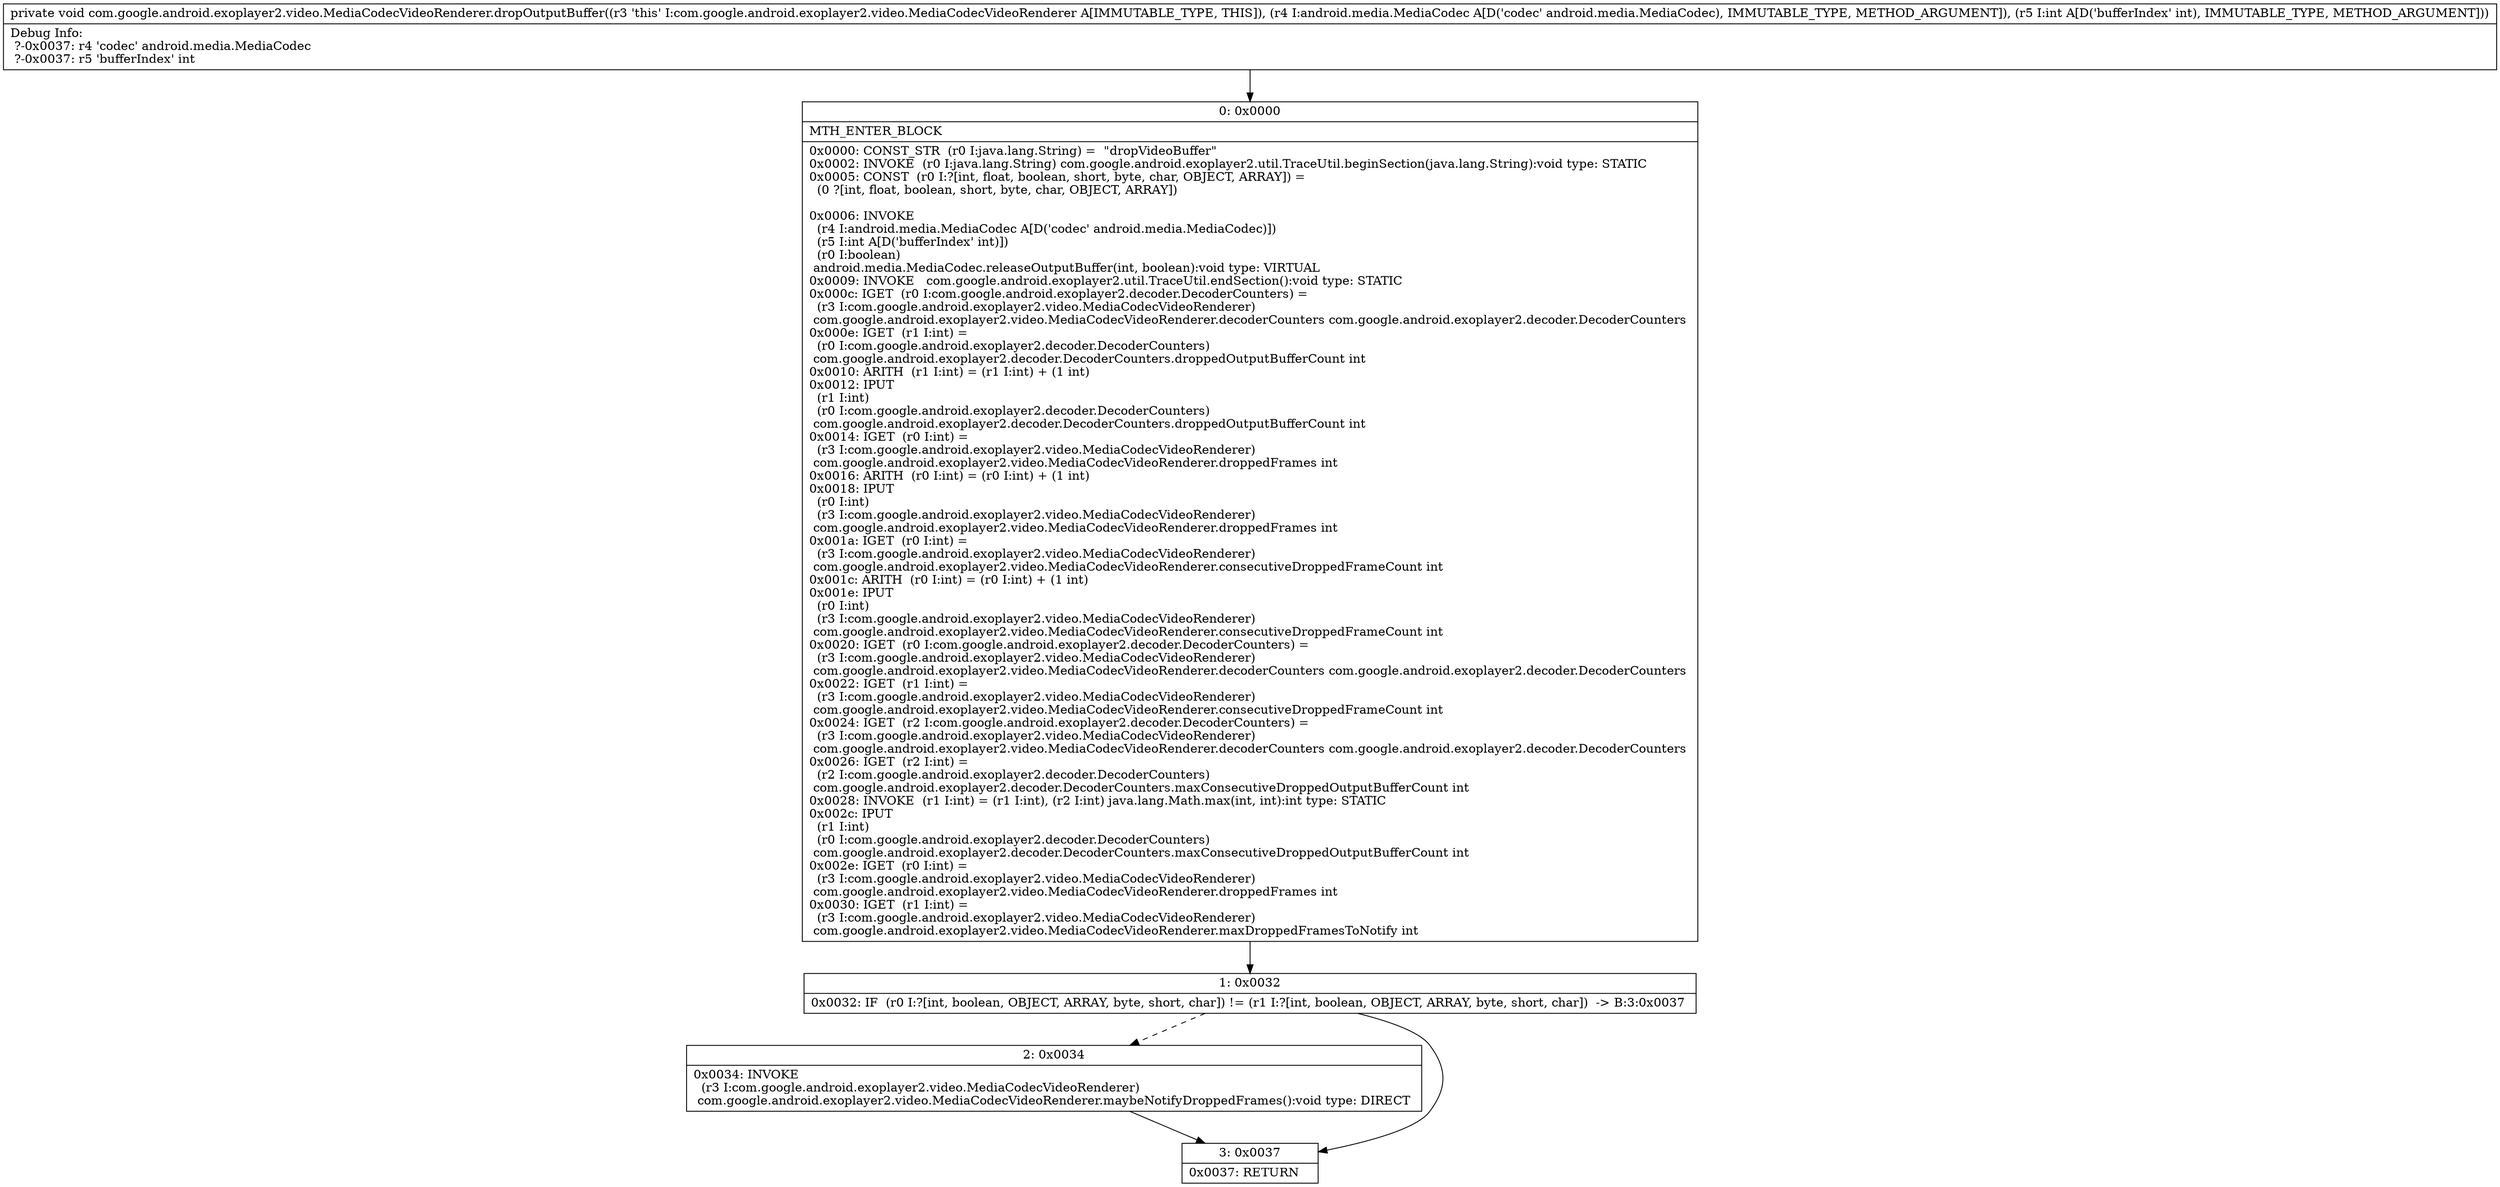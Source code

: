 digraph "CFG forcom.google.android.exoplayer2.video.MediaCodecVideoRenderer.dropOutputBuffer(Landroid\/media\/MediaCodec;I)V" {
Node_0 [shape=record,label="{0\:\ 0x0000|MTH_ENTER_BLOCK\l|0x0000: CONST_STR  (r0 I:java.lang.String) =  \"dropVideoBuffer\" \l0x0002: INVOKE  (r0 I:java.lang.String) com.google.android.exoplayer2.util.TraceUtil.beginSection(java.lang.String):void type: STATIC \l0x0005: CONST  (r0 I:?[int, float, boolean, short, byte, char, OBJECT, ARRAY]) = \l  (0 ?[int, float, boolean, short, byte, char, OBJECT, ARRAY])\l \l0x0006: INVOKE  \l  (r4 I:android.media.MediaCodec A[D('codec' android.media.MediaCodec)])\l  (r5 I:int A[D('bufferIndex' int)])\l  (r0 I:boolean)\l android.media.MediaCodec.releaseOutputBuffer(int, boolean):void type: VIRTUAL \l0x0009: INVOKE   com.google.android.exoplayer2.util.TraceUtil.endSection():void type: STATIC \l0x000c: IGET  (r0 I:com.google.android.exoplayer2.decoder.DecoderCounters) = \l  (r3 I:com.google.android.exoplayer2.video.MediaCodecVideoRenderer)\l com.google.android.exoplayer2.video.MediaCodecVideoRenderer.decoderCounters com.google.android.exoplayer2.decoder.DecoderCounters \l0x000e: IGET  (r1 I:int) = \l  (r0 I:com.google.android.exoplayer2.decoder.DecoderCounters)\l com.google.android.exoplayer2.decoder.DecoderCounters.droppedOutputBufferCount int \l0x0010: ARITH  (r1 I:int) = (r1 I:int) + (1 int) \l0x0012: IPUT  \l  (r1 I:int)\l  (r0 I:com.google.android.exoplayer2.decoder.DecoderCounters)\l com.google.android.exoplayer2.decoder.DecoderCounters.droppedOutputBufferCount int \l0x0014: IGET  (r0 I:int) = \l  (r3 I:com.google.android.exoplayer2.video.MediaCodecVideoRenderer)\l com.google.android.exoplayer2.video.MediaCodecVideoRenderer.droppedFrames int \l0x0016: ARITH  (r0 I:int) = (r0 I:int) + (1 int) \l0x0018: IPUT  \l  (r0 I:int)\l  (r3 I:com.google.android.exoplayer2.video.MediaCodecVideoRenderer)\l com.google.android.exoplayer2.video.MediaCodecVideoRenderer.droppedFrames int \l0x001a: IGET  (r0 I:int) = \l  (r3 I:com.google.android.exoplayer2.video.MediaCodecVideoRenderer)\l com.google.android.exoplayer2.video.MediaCodecVideoRenderer.consecutiveDroppedFrameCount int \l0x001c: ARITH  (r0 I:int) = (r0 I:int) + (1 int) \l0x001e: IPUT  \l  (r0 I:int)\l  (r3 I:com.google.android.exoplayer2.video.MediaCodecVideoRenderer)\l com.google.android.exoplayer2.video.MediaCodecVideoRenderer.consecutiveDroppedFrameCount int \l0x0020: IGET  (r0 I:com.google.android.exoplayer2.decoder.DecoderCounters) = \l  (r3 I:com.google.android.exoplayer2.video.MediaCodecVideoRenderer)\l com.google.android.exoplayer2.video.MediaCodecVideoRenderer.decoderCounters com.google.android.exoplayer2.decoder.DecoderCounters \l0x0022: IGET  (r1 I:int) = \l  (r3 I:com.google.android.exoplayer2.video.MediaCodecVideoRenderer)\l com.google.android.exoplayer2.video.MediaCodecVideoRenderer.consecutiveDroppedFrameCount int \l0x0024: IGET  (r2 I:com.google.android.exoplayer2.decoder.DecoderCounters) = \l  (r3 I:com.google.android.exoplayer2.video.MediaCodecVideoRenderer)\l com.google.android.exoplayer2.video.MediaCodecVideoRenderer.decoderCounters com.google.android.exoplayer2.decoder.DecoderCounters \l0x0026: IGET  (r2 I:int) = \l  (r2 I:com.google.android.exoplayer2.decoder.DecoderCounters)\l com.google.android.exoplayer2.decoder.DecoderCounters.maxConsecutiveDroppedOutputBufferCount int \l0x0028: INVOKE  (r1 I:int) = (r1 I:int), (r2 I:int) java.lang.Math.max(int, int):int type: STATIC \l0x002c: IPUT  \l  (r1 I:int)\l  (r0 I:com.google.android.exoplayer2.decoder.DecoderCounters)\l com.google.android.exoplayer2.decoder.DecoderCounters.maxConsecutiveDroppedOutputBufferCount int \l0x002e: IGET  (r0 I:int) = \l  (r3 I:com.google.android.exoplayer2.video.MediaCodecVideoRenderer)\l com.google.android.exoplayer2.video.MediaCodecVideoRenderer.droppedFrames int \l0x0030: IGET  (r1 I:int) = \l  (r3 I:com.google.android.exoplayer2.video.MediaCodecVideoRenderer)\l com.google.android.exoplayer2.video.MediaCodecVideoRenderer.maxDroppedFramesToNotify int \l}"];
Node_1 [shape=record,label="{1\:\ 0x0032|0x0032: IF  (r0 I:?[int, boolean, OBJECT, ARRAY, byte, short, char]) != (r1 I:?[int, boolean, OBJECT, ARRAY, byte, short, char])  \-\> B:3:0x0037 \l}"];
Node_2 [shape=record,label="{2\:\ 0x0034|0x0034: INVOKE  \l  (r3 I:com.google.android.exoplayer2.video.MediaCodecVideoRenderer)\l com.google.android.exoplayer2.video.MediaCodecVideoRenderer.maybeNotifyDroppedFrames():void type: DIRECT \l}"];
Node_3 [shape=record,label="{3\:\ 0x0037|0x0037: RETURN   \l}"];
MethodNode[shape=record,label="{private void com.google.android.exoplayer2.video.MediaCodecVideoRenderer.dropOutputBuffer((r3 'this' I:com.google.android.exoplayer2.video.MediaCodecVideoRenderer A[IMMUTABLE_TYPE, THIS]), (r4 I:android.media.MediaCodec A[D('codec' android.media.MediaCodec), IMMUTABLE_TYPE, METHOD_ARGUMENT]), (r5 I:int A[D('bufferIndex' int), IMMUTABLE_TYPE, METHOD_ARGUMENT]))  | Debug Info:\l  ?\-0x0037: r4 'codec' android.media.MediaCodec\l  ?\-0x0037: r5 'bufferIndex' int\l}"];
MethodNode -> Node_0;
Node_0 -> Node_1;
Node_1 -> Node_2[style=dashed];
Node_1 -> Node_3;
Node_2 -> Node_3;
}

